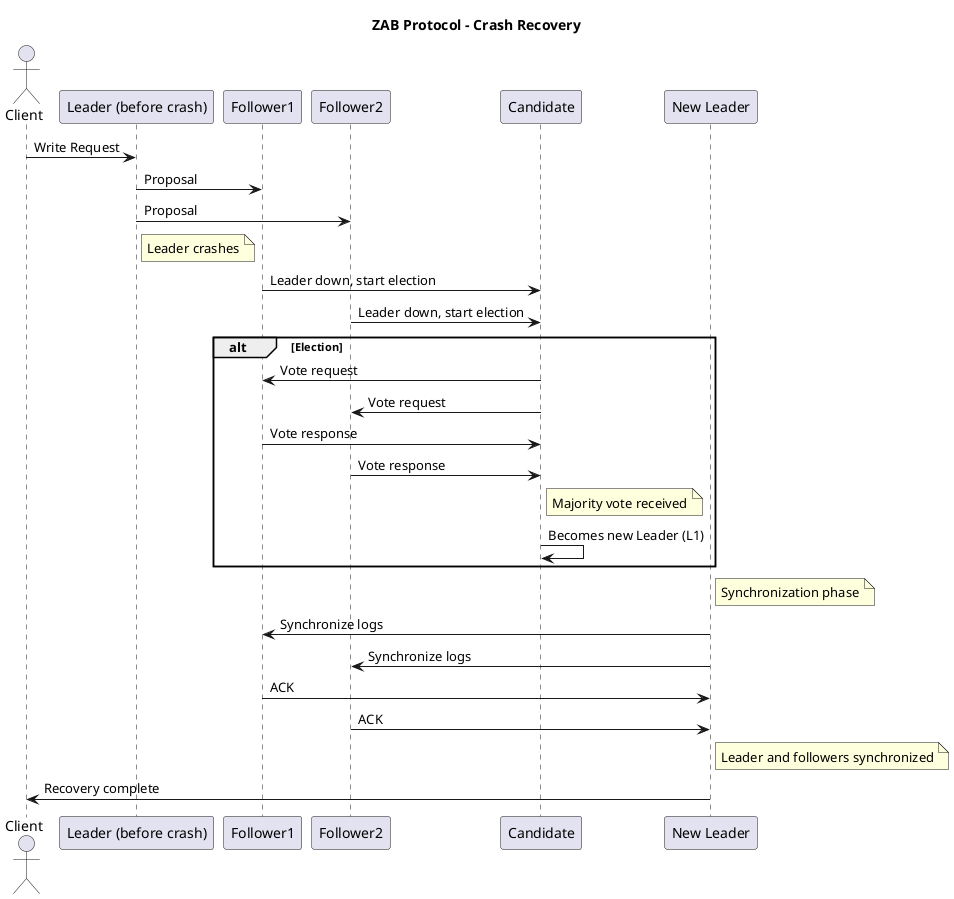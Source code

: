 @startuml

title ZAB Protocol - Crash Recovery

actor Client

participant "Leader (before crash)" as L0
participant "Follower1" as F1
participant "Follower2" as F2
participant "Candidate" as C
participant "New Leader" as L1

Client -> L0 : Write Request
L0 -> F1 : Proposal
L0 -> F2 : Proposal

note right of L0 : Leader crashes

F1 -> C : Leader down, start election
F2 -> C : Leader down, start election

alt Election
    C -> F1 : Vote request
    C -> F2 : Vote request
    F1 -> C : Vote response
    F2 -> C : Vote response
    note right of C : Majority vote received
    C -> C : Becomes new Leader (L1)
end

note right of L1 : Synchronization phase

L1 -> F1 : Synchronize logs
L1 -> F2 : Synchronize logs
F1 -> L1 : ACK
F2 -> L1 : ACK

note right of L1 : Leader and followers synchronized

L1 -> Client : Recovery complete

@enduml

@startuml

title ZAB Protocol - Message Broadcasting

actor Client

participant "Leader" as L
participant "Follower1" as F1
participant "Follower2" as F2

Client -> L : Write Request
L -> L : Propose (Assign ZXID)
L -> F1 : Send Proposal (ZXID)
L -> F2 : Send Proposal (ZXID)

F1 -> L : ACK (ZXID)
F2 -> L : ACK (ZXID)

alt Majority ACKs received
    L -> L : Commit (ZXID)
    L -> F1 : Commit (ZXID)
    L -> F2 : Commit (ZXID)
    F1 -> Client : Ack Commit (ZXID)
    F2 -> Client : Ack Commit (ZXID)
else Not enough ACKs
    L -> L : Rollback (ZXID)
end

@enduml


@startuml

title ZAB Protocol - Data Synchronization

participant "New Leader" as NL
participant "Follower1" as F1
participant "Follower2" as F2

group Leader Election
    NL -> F1 : Request votes
    NL -> F2 : Request votes
    F1 -> NL : Vote
    F2 -> NL : Vote
end

note right of NL : New Leader Elected

group Synchronization Phase
    NL -> F1 : Send latest ZXID
    NL -> F2 : Send latest ZXID
    F1 -> NL : Send missing transactions
    F2 -> NL : Send missing transactions
end

note right of F1 : Synchronization complete
note right of F2 : Synchronization complete

group Commit Phase
    NL -> F1 : Commit all transactions
    NL -> F2 : Commit all transactions
    F1 -> NL : ACK
    F2 -> NL : ACK
end

note right of NL : All nodes synchronized

@enduml
